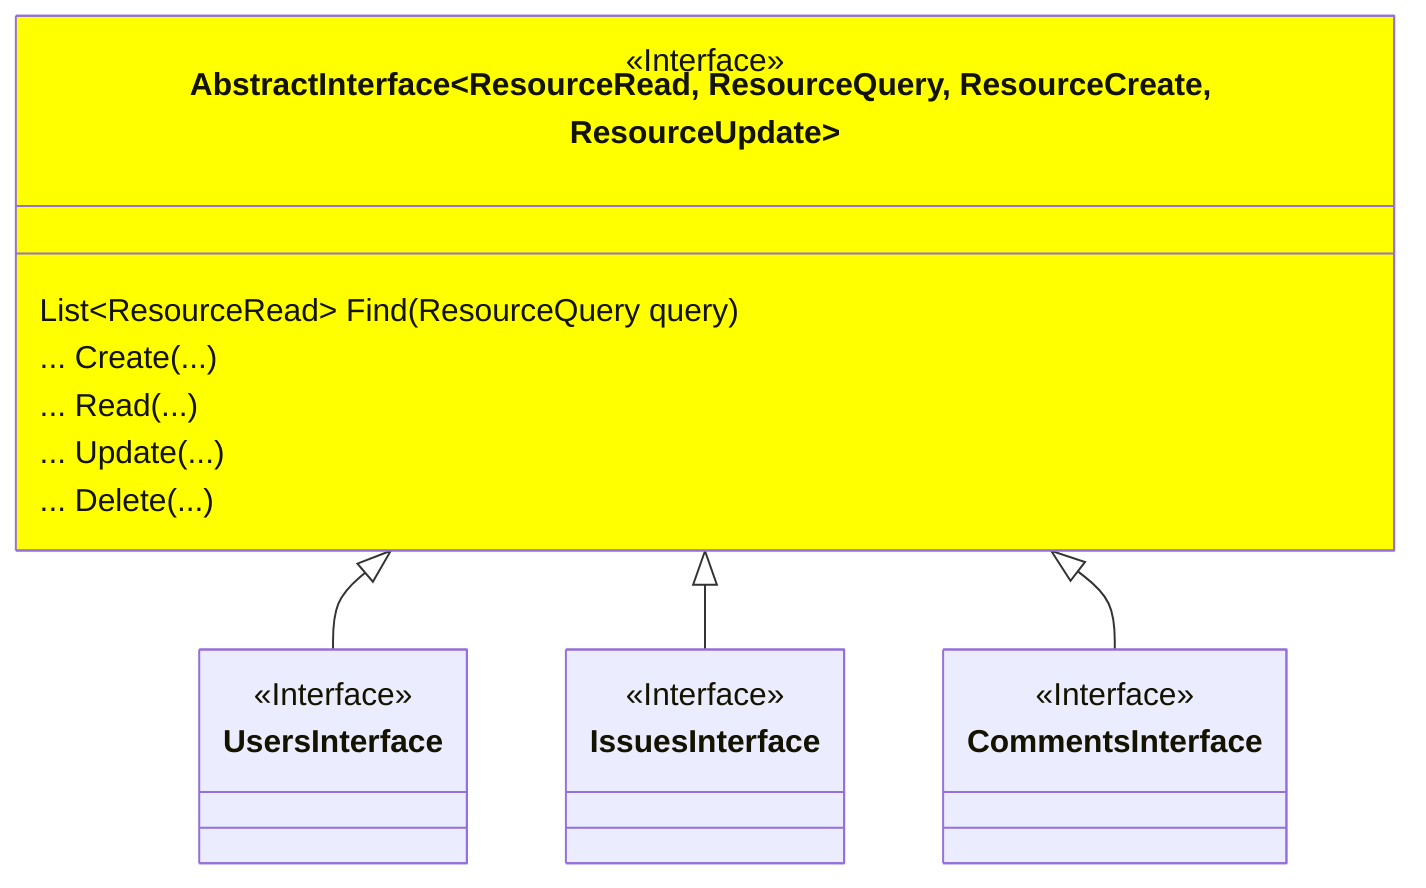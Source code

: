 classDiagram

    class AbstractInterface~ResourceRead, ResourceQuery, ResourceCreate, ResourceUpdate~ {
        <<Interface>>
        List~ResourceRead~ Find(ResourceQuery query)
        ... Create(...)
        ... Read(...)
        ... Update(...)
        ... Delete(...)
    }

    class UsersInterface {
        <<Interface>>
    }

    class IssuesInterface {
        <<Interface>>
    }

    class CommentsInterface {
        <<Interface>>
    }

    AbstractInterface <|-- UsersInterface
    AbstractInterface <|-- IssuesInterface
    AbstractInterface <|-- CommentsInterface

    style AbstractInterface fill:yellow
